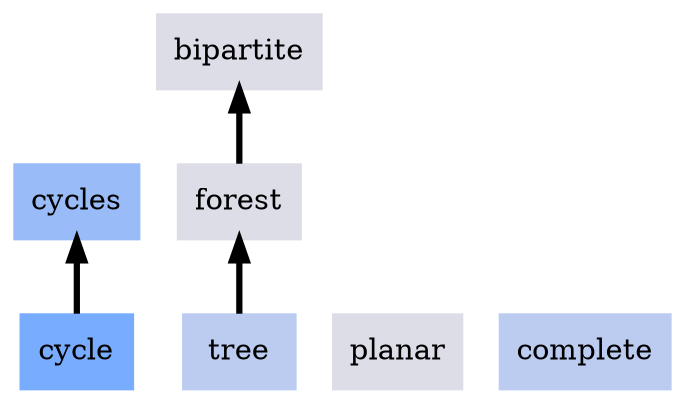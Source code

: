 digraph local_Ti0asF {
	node [color=lightblue2 style=filled]
	margin=0.04 size="6,6"
	rankdir = BT
	"n_2iJr52" [label="cycles" URL="/parameters/html/2iJr52" color="#99bcf8" shape=box]
	"n_Ti0asF" [label="cycle" URL="/parameters/html/Ti0asF" color="#78acff" shape=box]
	"n_rJyICu" [label="tree" URL="/parameters/html/rJyICu" color="#bbccf0" shape=box]
	"n_loZ5LD" [label="planar" URL="/parameters/html/loZ5LD" color="#dddde8" shape=box]
	"n_EhdXNA" [label="complete" URL="/parameters/html/EhdXNA" color="#bbccf0" shape=box]
	"n_JngPPm" [label="forest" URL="/parameters/html/JngPPm" color="#dddde8" shape=box]
	"n_cLHJkW" [label="bipartite" URL="/parameters/html/cLHJkW" color="#dddde8" shape=box]
	"n_rJyICu" -> "n_JngPPm" [label="" decorate=true lblstyle="above, sloped" weight="100" penwidth="3.0"]
	"n_Ti0asF" -> "n_2iJr52" [label="" decorate=true lblstyle="above, sloped" weight="100" penwidth="3.0"]
	"n_JngPPm" -> "n_cLHJkW" [label="" decorate=true lblstyle="above, sloped" weight="100" penwidth="3.0"]
}
